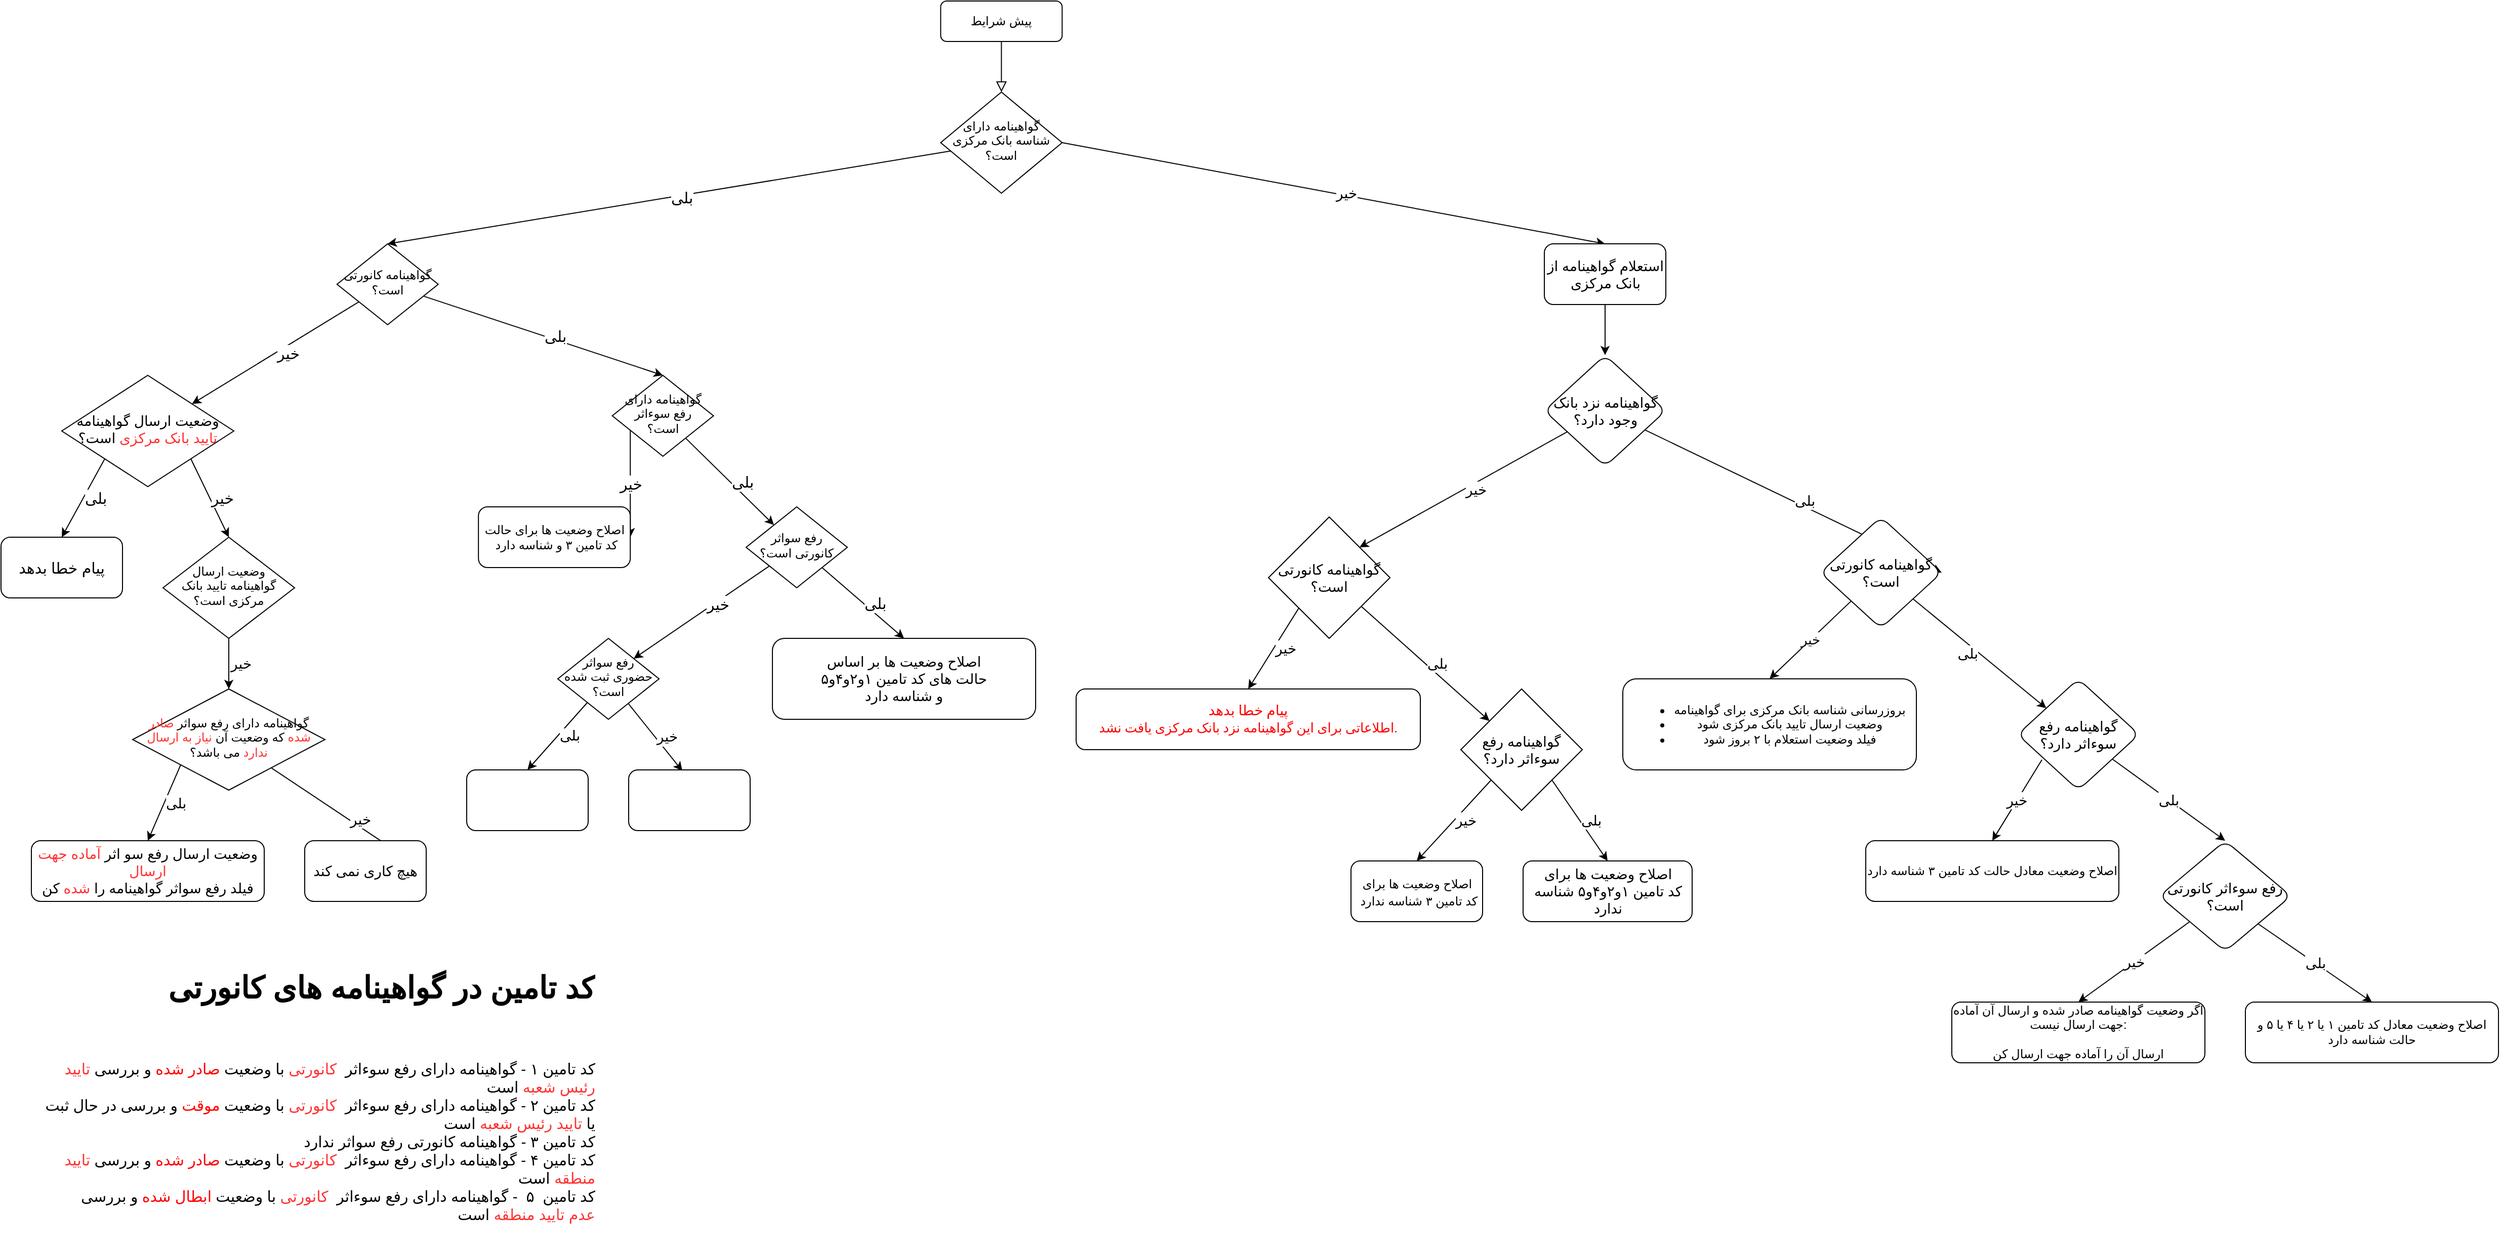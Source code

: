 <mxfile version="14.5.3" type="github">
  <diagram id="C5RBs43oDa-KdzZeNtuy" name="Page-1">
    <mxGraphModel dx="1873" dy="594" grid="1" gridSize="10" guides="1" tooltips="1" connect="1" arrows="1" fold="1" page="1" pageScale="1" pageWidth="827" pageHeight="1169" math="0" shadow="0">
      <root>
        <mxCell id="WIyWlLk6GJQsqaUBKTNV-0" />
        <mxCell id="WIyWlLk6GJQsqaUBKTNV-1" parent="WIyWlLk6GJQsqaUBKTNV-0" />
        <mxCell id="8_k_hxX0hsHRm7YYxcYZ-0" value="" style="rounded=0;html=1;jettySize=auto;orthogonalLoop=1;fontSize=11;endArrow=block;endFill=0;endSize=8;strokeWidth=1;shadow=0;labelBackgroundColor=none;edgeStyle=orthogonalEdgeStyle;noEdgeStyle=1;orthogonal=1;" parent="WIyWlLk6GJQsqaUBKTNV-1" source="8_k_hxX0hsHRm7YYxcYZ-1" target="8_k_hxX0hsHRm7YYxcYZ-4" edge="1">
          <mxGeometry relative="1" as="geometry" />
        </mxCell>
        <mxCell id="8_k_hxX0hsHRm7YYxcYZ-1" value="پیش شرایط" style="rounded=1;whiteSpace=wrap;html=1;fontSize=12;glass=0;strokeWidth=1;shadow=0;" parent="WIyWlLk6GJQsqaUBKTNV-1" vertex="1">
          <mxGeometry x="918.2" y="49.998" width="120" height="40" as="geometry" />
        </mxCell>
        <mxCell id="8_k_hxX0hsHRm7YYxcYZ-2" value="بلی" style="edgeStyle=orthogonalEdgeStyle;rounded=0;sketch=0;orthogonalLoop=1;jettySize=auto;html=1;entryX=0.5;entryY=0;entryDx=0;entryDy=0;shadow=0;fontSize=15;align=left;noEdgeStyle=1;orthogonal=1;" parent="WIyWlLk6GJQsqaUBKTNV-1" source="8_k_hxX0hsHRm7YYxcYZ-4" target="8_k_hxX0hsHRm7YYxcYZ-7" edge="1">
          <mxGeometry relative="1" as="geometry" />
        </mxCell>
        <mxCell id="8_k_hxX0hsHRm7YYxcYZ-3" value="خیر" style="edgeStyle=orthogonalEdgeStyle;rounded=0;sketch=0;orthogonalLoop=1;jettySize=auto;html=1;entryX=0.5;entryY=0;entryDx=0;entryDy=0;shadow=0;fontSize=14;align=left;noEdgeStyle=1;orthogonal=1;exitX=1;exitY=0.5;exitDx=0;exitDy=0;" parent="WIyWlLk6GJQsqaUBKTNV-1" source="8_k_hxX0hsHRm7YYxcYZ-4" target="8_k_hxX0hsHRm7YYxcYZ-30" edge="1">
          <mxGeometry relative="1" as="geometry" />
        </mxCell>
        <mxCell id="8_k_hxX0hsHRm7YYxcYZ-4" value="گواهینامه دارای شناسه بانک مرکزی است؟" style="rhombus;whiteSpace=wrap;html=1;shadow=0;fontFamily=Helvetica;fontSize=12;align=center;strokeWidth=1;spacing=6;spacingTop=-4;" parent="WIyWlLk6GJQsqaUBKTNV-1" vertex="1">
          <mxGeometry x="918.2" y="139.998" width="120" height="100" as="geometry" />
        </mxCell>
        <mxCell id="8_k_hxX0hsHRm7YYxcYZ-5" value="خیر" style="edgeStyle=orthogonalEdgeStyle;rounded=0;sketch=0;orthogonalLoop=1;jettySize=auto;html=1;shadow=0;fontSize=15;align=left;noEdgeStyle=1;orthogonal=1;" parent="WIyWlLk6GJQsqaUBKTNV-1" source="8_k_hxX0hsHRm7YYxcYZ-7" target="8_k_hxX0hsHRm7YYxcYZ-14" edge="1">
          <mxGeometry relative="1" as="geometry" />
        </mxCell>
        <mxCell id="8_k_hxX0hsHRm7YYxcYZ-6" value="بلی" style="edgeStyle=orthogonalEdgeStyle;rounded=0;sketch=0;orthogonalLoop=1;jettySize=auto;html=1;entryX=0.5;entryY=0;entryDx=0;entryDy=0;shadow=0;fontSize=15;align=left;noEdgeStyle=1;orthogonal=1;" parent="WIyWlLk6GJQsqaUBKTNV-1" source="8_k_hxX0hsHRm7YYxcYZ-7" target="8_k_hxX0hsHRm7YYxcYZ-10" edge="1">
          <mxGeometry relative="1" as="geometry" />
        </mxCell>
        <mxCell id="8_k_hxX0hsHRm7YYxcYZ-7" value="گواهینامه کانورتی است؟" style="rhombus;whiteSpace=wrap;html=1;shadow=0;fontFamily=Helvetica;fontSize=12;align=center;strokeWidth=1;spacing=6;spacingTop=-4;" parent="WIyWlLk6GJQsqaUBKTNV-1" vertex="1">
          <mxGeometry x="321.9" y="289.998" width="100" height="80" as="geometry" />
        </mxCell>
        <mxCell id="8_k_hxX0hsHRm7YYxcYZ-8" value="خیر" style="edgeStyle=orthogonalEdgeStyle;rounded=0;sketch=0;orthogonalLoop=1;jettySize=auto;html=1;shadow=0;fontSize=15;align=center;entryX=1;entryY=0.5;entryDx=0;entryDy=0;noEdgeStyle=1;orthogonal=1;" parent="WIyWlLk6GJQsqaUBKTNV-1" source="8_k_hxX0hsHRm7YYxcYZ-10" target="8_k_hxX0hsHRm7YYxcYZ-11" edge="1">
          <mxGeometry relative="1" as="geometry">
            <mxPoint x="90" y="-251.78" as="targetPoint" />
          </mxGeometry>
        </mxCell>
        <mxCell id="8_k_hxX0hsHRm7YYxcYZ-9" value="بلی" style="edgeStyle=orthogonalEdgeStyle;rounded=0;sketch=0;orthogonalLoop=1;jettySize=auto;html=1;shadow=0;fontSize=15;align=left;noEdgeStyle=1;orthogonal=1;" parent="WIyWlLk6GJQsqaUBKTNV-1" source="8_k_hxX0hsHRm7YYxcYZ-10" target="8_k_hxX0hsHRm7YYxcYZ-18" edge="1">
          <mxGeometry relative="1" as="geometry" />
        </mxCell>
        <mxCell id="8_k_hxX0hsHRm7YYxcYZ-10" value="گواهینامه دارای رفع سوءاثر است؟" style="rhombus;whiteSpace=wrap;html=1;shadow=0;fontFamily=Helvetica;fontSize=12;align=center;strokeWidth=1;spacing=6;spacingTop=-4;" parent="WIyWlLk6GJQsqaUBKTNV-1" vertex="1">
          <mxGeometry x="593.8" y="419.998" width="100" height="80" as="geometry" />
        </mxCell>
        <mxCell id="8_k_hxX0hsHRm7YYxcYZ-11" value="اصلاح وضعیت ها برای حالت&lt;br&gt;&amp;nbsp;کد تامین ۳ و شناسه دارد" style="rounded=1;whiteSpace=wrap;html=1;fontSize=12;glass=0;strokeWidth=1;shadow=0;" parent="WIyWlLk6GJQsqaUBKTNV-1" vertex="1">
          <mxGeometry x="461.6" y="549.998" width="150" height="60" as="geometry" />
        </mxCell>
        <mxCell id="8_k_hxX0hsHRm7YYxcYZ-12" value="بلی" style="edgeStyle=orthogonalEdgeStyle;rounded=0;sketch=0;orthogonalLoop=1;jettySize=auto;html=1;entryX=0.5;entryY=0;entryDx=0;entryDy=0;shadow=0;fontSize=15;align=left;noEdgeStyle=1;orthogonal=1;exitX=0;exitY=1;exitDx=0;exitDy=0;" parent="WIyWlLk6GJQsqaUBKTNV-1" source="8_k_hxX0hsHRm7YYxcYZ-14" target="8_k_hxX0hsHRm7YYxcYZ-21" edge="1">
          <mxGeometry relative="1" as="geometry" />
        </mxCell>
        <mxCell id="8_k_hxX0hsHRm7YYxcYZ-13" value="خیر" style="edgeStyle=orthogonalEdgeStyle;rounded=0;sketch=0;orthogonalLoop=1;jettySize=auto;html=1;shadow=0;fontSize=15;align=left;noEdgeStyle=1;orthogonal=1;exitX=1;exitY=1;exitDx=0;exitDy=0;entryX=0.5;entryY=0;entryDx=0;entryDy=0;" parent="WIyWlLk6GJQsqaUBKTNV-1" source="8_k_hxX0hsHRm7YYxcYZ-14" target="8_k_hxX0hsHRm7YYxcYZ-23" edge="1">
          <mxGeometry relative="1" as="geometry" />
        </mxCell>
        <mxCell id="8_k_hxX0hsHRm7YYxcYZ-14" value="وضعیت ارسال گواهینامه &lt;font color=&quot;#ff3333&quot; style=&quot;font-size: 14px;&quot;&gt;تایید بانک مرکزی&lt;/font&gt; است؟" style="rhombus;whiteSpace=wrap;html=1;shadow=0;fontFamily=Helvetica;fontSize=14;align=center;strokeWidth=1;spacing=6;spacingTop=-4;" parent="WIyWlLk6GJQsqaUBKTNV-1" vertex="1">
          <mxGeometry x="50" y="419.998" width="170" height="110" as="geometry" />
        </mxCell>
        <mxCell id="8_k_hxX0hsHRm7YYxcYZ-15" style="edgeStyle=orthogonalEdgeStyle;rounded=0;sketch=0;orthogonalLoop=1;jettySize=auto;html=1;entryX=1;entryY=0;entryDx=0;entryDy=0;shadow=0;fontSize=15;align=left;noEdgeStyle=1;orthogonal=1;" parent="WIyWlLk6GJQsqaUBKTNV-1" source="8_k_hxX0hsHRm7YYxcYZ-18" target="8_k_hxX0hsHRm7YYxcYZ-44" edge="1">
          <mxGeometry relative="1" as="geometry">
            <mxPoint x="50" y="-91.78" as="targetPoint" />
          </mxGeometry>
        </mxCell>
        <mxCell id="8_k_hxX0hsHRm7YYxcYZ-16" value="خیر" style="edgeLabel;html=1;align=center;verticalAlign=middle;resizable=0;points=[];fontSize=15;" parent="8_k_hxX0hsHRm7YYxcYZ-15" vertex="1" connectable="0">
          <mxGeometry x="-0.217" y="2" relative="1" as="geometry">
            <mxPoint as="offset" />
          </mxGeometry>
        </mxCell>
        <mxCell id="8_k_hxX0hsHRm7YYxcYZ-17" value="بلی" style="edgeStyle=orthogonalEdgeStyle;rounded=0;sketch=0;orthogonalLoop=1;jettySize=auto;html=1;shadow=0;fontSize=15;align=left;noEdgeStyle=1;orthogonal=1;exitX=1;exitY=1;exitDx=0;exitDy=0;entryX=0.5;entryY=0;entryDx=0;entryDy=0;" parent="WIyWlLk6GJQsqaUBKTNV-1" source="8_k_hxX0hsHRm7YYxcYZ-18" target="8_k_hxX0hsHRm7YYxcYZ-20" edge="1">
          <mxGeometry relative="1" as="geometry" />
        </mxCell>
        <mxCell id="8_k_hxX0hsHRm7YYxcYZ-18" value="رفع سواثر کانورتی است؟" style="rhombus;whiteSpace=wrap;html=1;shadow=0;fontFamily=Helvetica;fontSize=12;align=center;strokeWidth=1;spacing=6;spacingTop=-4;" parent="WIyWlLk6GJQsqaUBKTNV-1" vertex="1">
          <mxGeometry x="726" y="549.998" width="100" height="80" as="geometry" />
        </mxCell>
        <mxCell id="8_k_hxX0hsHRm7YYxcYZ-19" value="&lt;h1 style=&quot;text-align: right&quot;&gt;کد تامین در گواهینامه های کانورتی&lt;/h1&gt;&lt;div style=&quot;text-align: right&quot;&gt;&lt;br&gt;&lt;/div&gt;&lt;p&gt;&lt;/p&gt;&lt;div style=&quot;text-align: right&quot;&gt;کد تامین ۱ - گواهینامه دارای رفع سوءاثر&amp;nbsp; &lt;font color=&quot;#ff3333&quot;&gt;کانورتی&lt;/font&gt; با وضعیت &lt;font color=&quot;#ff0000&quot;&gt;صادر شده&lt;/font&gt; و بررسی &lt;font color=&quot;#ff3333&quot;&gt;تایید رئیس شعبه&lt;/font&gt; است&lt;br&gt;کد تامین ۲ - گواهینامه دارای رفع سوءاثر&amp;nbsp;&amp;nbsp;&lt;font color=&quot;#ff3333&quot;&gt;کانورتی&lt;/font&gt;&amp;nbsp;با وضعیت&amp;nbsp;&lt;font color=&quot;#ff0000&quot;&gt;موقت&lt;/font&gt;&amp;nbsp;و بررسی در حال ثبت یا&amp;nbsp;&lt;font color=&quot;#ff3333&quot;&gt;تایید رئیس شعبه&lt;/font&gt;&amp;nbsp;است&lt;br&gt;کد تامین ۳ - گواهینامه کانورتی رفع سواثر ندارد&lt;br&gt;کد تامین ۴ - گواهینامه دارای رفع سوءاثر&amp;nbsp;&amp;nbsp;&lt;font color=&quot;#ff3333&quot;&gt;کانورتی&lt;/font&gt;&amp;nbsp;با وضعیت&amp;nbsp;&lt;font color=&quot;#ff0000&quot;&gt;صادر شده&lt;/font&gt;&amp;nbsp;و بررسی&amp;nbsp;&lt;font color=&quot;#ff3333&quot;&gt;تایید منطقه&lt;/font&gt;&amp;nbsp;است&lt;br&gt;کد تامین&amp;nbsp; ۵&amp;nbsp; -&amp;nbsp;گواهینامه دارای رفع سوءاثر&amp;nbsp;&amp;nbsp;&lt;font color=&quot;#ff3333&quot;&gt;کانورتی&lt;/font&gt;&amp;nbsp;با وضعیت&amp;nbsp;&lt;font color=&quot;#ff0000&quot;&gt;ابطال شده&lt;/font&gt;&amp;nbsp;و بررسی &lt;font color=&quot;#ff3333&quot;&gt;عدم&amp;nbsp;&lt;/font&gt;&lt;font color=&quot;#ff3333&quot;&gt;تایید منطقه&lt;/font&gt;&amp;nbsp;است&lt;/div&gt;&lt;p&gt;&lt;/p&gt;" style="text;html=1;strokeColor=none;fillColor=none;spacing=5;spacingTop=-20;whiteSpace=wrap;overflow=hidden;rounded=0;fontSize=15;" parent="WIyWlLk6GJQsqaUBKTNV-1" vertex="1">
          <mxGeometry x="10" y="998.22" width="570" height="290" as="geometry" />
        </mxCell>
        <mxCell id="8_k_hxX0hsHRm7YYxcYZ-20" value="اصلاح وضعیت ها بر اساس &lt;br&gt;حالت های کد تامین ۱و۲و۴و۵&lt;br&gt;و شناسه دارد" style="rounded=1;whiteSpace=wrap;html=1;fontSize=14;glass=0;strokeWidth=1;shadow=0;" parent="WIyWlLk6GJQsqaUBKTNV-1" vertex="1">
          <mxGeometry x="752" y="679.998" width="260" height="80" as="geometry" />
        </mxCell>
        <mxCell id="8_k_hxX0hsHRm7YYxcYZ-21" value="پیام خطا بدهد" style="rounded=1;whiteSpace=wrap;html=1;fontSize=15;" parent="WIyWlLk6GJQsqaUBKTNV-1" vertex="1">
          <mxGeometry x="-10" y="579.998" width="120" height="60" as="geometry" />
        </mxCell>
        <mxCell id="8_k_hxX0hsHRm7YYxcYZ-22" value="خیر" style="edgeStyle=orthogonalEdgeStyle;rounded=0;sketch=0;orthogonalLoop=1;jettySize=auto;html=1;shadow=0;fontSize=14;align=left;noEdgeStyle=1;orthogonal=1;" parent="WIyWlLk6GJQsqaUBKTNV-1" source="8_k_hxX0hsHRm7YYxcYZ-23" target="8_k_hxX0hsHRm7YYxcYZ-26" edge="1">
          <mxGeometry relative="1" as="geometry" />
        </mxCell>
        <mxCell id="8_k_hxX0hsHRm7YYxcYZ-23" value="وضعیت ارسال گواهینامه تایید بانک مرکزی است؟" style="rhombus;whiteSpace=wrap;html=1;shadow=0;fontFamily=Helvetica;fontSize=12;align=center;strokeWidth=1;spacing=6;spacingTop=-4;" parent="WIyWlLk6GJQsqaUBKTNV-1" vertex="1">
          <mxGeometry x="150" y="579.998" width="130" height="100" as="geometry" />
        </mxCell>
        <mxCell id="8_k_hxX0hsHRm7YYxcYZ-24" value="بلی" style="edgeStyle=orthogonalEdgeStyle;rounded=0;sketch=0;orthogonalLoop=1;jettySize=auto;html=1;shadow=0;fontSize=14;align=left;noEdgeStyle=1;orthogonal=1;entryX=0.5;entryY=0;entryDx=0;entryDy=0;exitX=0;exitY=1;exitDx=0;exitDy=0;" parent="WIyWlLk6GJQsqaUBKTNV-1" source="8_k_hxX0hsHRm7YYxcYZ-26" target="8_k_hxX0hsHRm7YYxcYZ-27" edge="1">
          <mxGeometry relative="1" as="geometry" />
        </mxCell>
        <mxCell id="8_k_hxX0hsHRm7YYxcYZ-25" value="خیر" style="edgeStyle=orthogonalEdgeStyle;rounded=0;sketch=0;orthogonalLoop=1;jettySize=auto;html=1;shadow=0;fontSize=14;align=left;entryX=1;entryY=0.5;entryDx=0;entryDy=0;noEdgeStyle=1;orthogonal=1;" parent="WIyWlLk6GJQsqaUBKTNV-1" source="8_k_hxX0hsHRm7YYxcYZ-26" target="8_k_hxX0hsHRm7YYxcYZ-28" edge="1">
          <mxGeometry relative="1" as="geometry">
            <mxPoint x="-405" y="-281.78" as="targetPoint" />
          </mxGeometry>
        </mxCell>
        <mxCell id="8_k_hxX0hsHRm7YYxcYZ-26" value="گواهینامه دارای رفع سواثر &lt;font color=&quot;#ff3333&quot;&gt;صادر شده&lt;/font&gt; که وضعیت آن &lt;font color=&quot;#ff3333&quot;&gt;نیاز به ارسال ندارد&lt;/font&gt; می باشد؟" style="rhombus;whiteSpace=wrap;html=1;shadow=0;fontFamily=Helvetica;fontSize=12;align=center;strokeWidth=1;spacing=6;spacingTop=-4;" parent="WIyWlLk6GJQsqaUBKTNV-1" vertex="1">
          <mxGeometry x="120" y="729.998" width="190" height="100" as="geometry" />
        </mxCell>
        <mxCell id="8_k_hxX0hsHRm7YYxcYZ-27" value="وضعیت ارسال رفع سو اثر &lt;font color=&quot;#ff3333&quot;&gt;آماده جهت ارسال&lt;/font&gt;&lt;br&gt;فیلد رفع سواثر گواهینامه را &lt;font color=&quot;#ff3333&quot;&gt;شده&lt;/font&gt; کن" style="rounded=1;whiteSpace=wrap;html=1;fontSize=14;" parent="WIyWlLk6GJQsqaUBKTNV-1" vertex="1">
          <mxGeometry x="20" y="879.998" width="230" height="60" as="geometry" />
        </mxCell>
        <mxCell id="8_k_hxX0hsHRm7YYxcYZ-28" value="هیچ کاری نمی کند" style="rounded=1;whiteSpace=wrap;html=1;fontSize=14;" parent="WIyWlLk6GJQsqaUBKTNV-1" vertex="1">
          <mxGeometry x="290" y="879.998" width="120" height="60" as="geometry" />
        </mxCell>
        <mxCell id="8_k_hxX0hsHRm7YYxcYZ-29" value="" style="edgeStyle=orthogonalEdgeStyle;rounded=0;sketch=0;orthogonalLoop=1;jettySize=auto;html=1;shadow=0;fontSize=14;align=left;entryX=0.5;entryY=0;entryDx=0;entryDy=0;noEdgeStyle=1;orthogonal=1;" parent="WIyWlLk6GJQsqaUBKTNV-1" source="8_k_hxX0hsHRm7YYxcYZ-30" target="8_k_hxX0hsHRm7YYxcYZ-32" edge="1">
          <mxGeometry relative="1" as="geometry" />
        </mxCell>
        <mxCell id="8_k_hxX0hsHRm7YYxcYZ-30" value="استعلام گواهینامه از بانک مرکزی" style="rounded=1;whiteSpace=wrap;html=1;fontSize=14;" parent="WIyWlLk6GJQsqaUBKTNV-1" vertex="1">
          <mxGeometry x="1514.5" y="289.998" width="120" height="60" as="geometry" />
        </mxCell>
        <mxCell id="8_k_hxX0hsHRm7YYxcYZ-31" value="خیر" style="edgeStyle=orthogonalEdgeStyle;rounded=0;sketch=0;orthogonalLoop=1;jettySize=auto;html=1;shadow=0;fontSize=14;align=left;entryX=1;entryY=0;entryDx=0;entryDy=0;noEdgeStyle=1;orthogonal=1;" parent="WIyWlLk6GJQsqaUBKTNV-1" source="8_k_hxX0hsHRm7YYxcYZ-32" target="8_k_hxX0hsHRm7YYxcYZ-35" edge="1">
          <mxGeometry relative="1" as="geometry">
            <mxPoint x="-230" y="-811.78" as="targetPoint" />
          </mxGeometry>
        </mxCell>
        <mxCell id="8_k_hxX0hsHRm7YYxcYZ-48" value="بلی" style="edgeStyle=orthogonalEdgeStyle;rounded=0;orthogonalLoop=1;jettySize=auto;html=1;entryX=1;entryY=0.5;entryDx=0;entryDy=0;fontSize=14;align=left;noEdgeStyle=1;orthogonal=1;" parent="WIyWlLk6GJQsqaUBKTNV-1" source="8_k_hxX0hsHRm7YYxcYZ-32" target="8_k_hxX0hsHRm7YYxcYZ-47" edge="1">
          <mxGeometry relative="1" as="geometry" />
        </mxCell>
        <mxCell id="8_k_hxX0hsHRm7YYxcYZ-32" value="گواهینامه نزد بانک وجود دارد؟" style="rhombus;whiteSpace=wrap;html=1;rounded=1;fontSize=14;" parent="WIyWlLk6GJQsqaUBKTNV-1" vertex="1">
          <mxGeometry x="1514.5" y="399.998" width="120" height="110" as="geometry" />
        </mxCell>
        <mxCell id="8_k_hxX0hsHRm7YYxcYZ-33" value="خیر" style="edgeStyle=orthogonalEdgeStyle;rounded=0;sketch=0;orthogonalLoop=1;jettySize=auto;html=1;shadow=0;fontSize=14;align=left;noEdgeStyle=1;orthogonal=1;exitX=0;exitY=1;exitDx=0;exitDy=0;entryX=0.5;entryY=0;entryDx=0;entryDy=0;" parent="WIyWlLk6GJQsqaUBKTNV-1" source="8_k_hxX0hsHRm7YYxcYZ-35" target="8_k_hxX0hsHRm7YYxcYZ-36" edge="1">
          <mxGeometry relative="1" as="geometry" />
        </mxCell>
        <mxCell id="8_k_hxX0hsHRm7YYxcYZ-34" value="بلی" style="edgeStyle=orthogonalEdgeStyle;rounded=0;sketch=0;orthogonalLoop=1;jettySize=auto;html=1;shadow=0;fontSize=14;align=left;noEdgeStyle=1;orthogonal=1;" parent="WIyWlLk6GJQsqaUBKTNV-1" source="8_k_hxX0hsHRm7YYxcYZ-35" target="8_k_hxX0hsHRm7YYxcYZ-39" edge="1">
          <mxGeometry relative="1" as="geometry" />
        </mxCell>
        <mxCell id="8_k_hxX0hsHRm7YYxcYZ-35" value="گواهینامه کانورتی است؟" style="rhombus;whiteSpace=wrap;html=1;fontSize=14;" parent="WIyWlLk6GJQsqaUBKTNV-1" vertex="1">
          <mxGeometry x="1242" y="559.998" width="120" height="120" as="geometry" />
        </mxCell>
        <mxCell id="8_k_hxX0hsHRm7YYxcYZ-36" value="پیام خطا بدهد&lt;br&gt;&lt;div style=&quot;font-size: 9.8pt;&quot;&gt;&lt;span style=&quot;background-color: rgb(255 , 255 , 255)&quot;&gt;اطلاعاتی برای این گواهینامه نزد بانک مرکزی یافت نشد&lt;span style=&quot;&quot;&gt;.&lt;/span&gt;&lt;/span&gt;&lt;/div&gt;" style="rounded=1;whiteSpace=wrap;html=1;fontSize=14;fontColor=#FF0000;fontFamily=Tahoma;" parent="WIyWlLk6GJQsqaUBKTNV-1" vertex="1">
          <mxGeometry x="1052" y="729.998" width="340" height="60" as="geometry" />
        </mxCell>
        <mxCell id="8_k_hxX0hsHRm7YYxcYZ-37" value="خیر" style="edgeStyle=orthogonalEdgeStyle;rounded=0;sketch=0;orthogonalLoop=1;jettySize=auto;html=1;entryX=0.5;entryY=0;entryDx=0;entryDy=0;shadow=0;fontSize=14;align=left;noEdgeStyle=1;orthogonal=1;exitX=0;exitY=1;exitDx=0;exitDy=0;" parent="WIyWlLk6GJQsqaUBKTNV-1" source="8_k_hxX0hsHRm7YYxcYZ-39" target="8_k_hxX0hsHRm7YYxcYZ-40" edge="1">
          <mxGeometry relative="1" as="geometry" />
        </mxCell>
        <mxCell id="8_k_hxX0hsHRm7YYxcYZ-38" value="بلی" style="edgeStyle=orthogonalEdgeStyle;rounded=0;sketch=0;orthogonalLoop=1;jettySize=auto;html=1;shadow=0;fontSize=14;fontColor=#000000;align=left;noEdgeStyle=1;orthogonal=1;exitX=1;exitY=1;exitDx=0;exitDy=0;entryX=0.5;entryY=0;entryDx=0;entryDy=0;" parent="WIyWlLk6GJQsqaUBKTNV-1" source="8_k_hxX0hsHRm7YYxcYZ-39" target="8_k_hxX0hsHRm7YYxcYZ-41" edge="1">
          <mxGeometry relative="1" as="geometry" />
        </mxCell>
        <mxCell id="8_k_hxX0hsHRm7YYxcYZ-39" value="گواهینامه رفع سوءاثر دارد؟" style="rhombus;whiteSpace=wrap;html=1;fontSize=14;" parent="WIyWlLk6GJQsqaUBKTNV-1" vertex="1">
          <mxGeometry x="1432" y="729.998" width="120" height="120" as="geometry" />
        </mxCell>
        <mxCell id="8_k_hxX0hsHRm7YYxcYZ-40" value="&lt;span style=&quot;color: rgb(0 , 0 , 0) ; font-size: 12px&quot;&gt;اصلاح وضعیت ها برای&lt;br&gt;&amp;nbsp;کد تامین ۳ شناسه ندارد&lt;/span&gt;" style="rounded=1;whiteSpace=wrap;html=1;fontSize=14;fontColor=#FF0000;" parent="WIyWlLk6GJQsqaUBKTNV-1" vertex="1">
          <mxGeometry x="1323.5" y="899.998" width="130" height="60" as="geometry" />
        </mxCell>
        <mxCell id="8_k_hxX0hsHRm7YYxcYZ-41" value="اصلاح وضعیت ها برای&lt;br&gt;کد تامین ۱و۲و۴و۵ شناسه ندارد" style="rounded=1;whiteSpace=wrap;html=1;fontSize=14;fontColor=#000000;" parent="WIyWlLk6GJQsqaUBKTNV-1" vertex="1">
          <mxGeometry x="1493.5" y="899.998" width="167" height="60" as="geometry" />
        </mxCell>
        <mxCell id="8_k_hxX0hsHRm7YYxcYZ-42" value="بلی" style="edgeStyle=orthogonalEdgeStyle;rounded=0;sketch=0;orthogonalLoop=1;jettySize=auto;html=1;entryX=0.5;entryY=0;entryDx=0;entryDy=0;shadow=0;fontFamily=Tahoma;fontSize=14;fontColor=#000000;align=left;noEdgeStyle=1;orthogonal=1;" parent="WIyWlLk6GJQsqaUBKTNV-1" source="8_k_hxX0hsHRm7YYxcYZ-44" target="8_k_hxX0hsHRm7YYxcYZ-46" edge="1">
          <mxGeometry relative="1" as="geometry" />
        </mxCell>
        <mxCell id="8_k_hxX0hsHRm7YYxcYZ-43" value="خیر" style="edgeStyle=orthogonalEdgeStyle;rounded=0;sketch=0;orthogonalLoop=1;jettySize=auto;html=1;shadow=0;fontFamily=Tahoma;fontSize=14;fontColor=#000000;align=left;noEdgeStyle=1;orthogonal=1;entryX=0.442;entryY=0.017;entryDx=0;entryDy=0;entryPerimeter=0;" parent="WIyWlLk6GJQsqaUBKTNV-1" source="8_k_hxX0hsHRm7YYxcYZ-44" target="8_k_hxX0hsHRm7YYxcYZ-45" edge="1">
          <mxGeometry relative="1" as="geometry" />
        </mxCell>
        <mxCell id="8_k_hxX0hsHRm7YYxcYZ-44" value="رفع سواثر حضوری ثبت شده است؟" style="rhombus;whiteSpace=wrap;html=1;shadow=0;fontFamily=Helvetica;fontSize=12;align=center;strokeWidth=1;spacing=6;spacingTop=-4;" parent="WIyWlLk6GJQsqaUBKTNV-1" vertex="1">
          <mxGeometry x="540" y="679.998" width="100" height="80" as="geometry" />
        </mxCell>
        <mxCell id="8_k_hxX0hsHRm7YYxcYZ-45" value="" style="rounded=1;whiteSpace=wrap;html=1;fontFamily=Tahoma;fontSize=14;fontColor=#000000;" parent="WIyWlLk6GJQsqaUBKTNV-1" vertex="1">
          <mxGeometry x="610" y="809.998" width="120" height="60" as="geometry" />
        </mxCell>
        <mxCell id="8_k_hxX0hsHRm7YYxcYZ-46" value="" style="rounded=1;whiteSpace=wrap;html=1;fontFamily=Tahoma;fontSize=14;fontColor=#000000;" parent="WIyWlLk6GJQsqaUBKTNV-1" vertex="1">
          <mxGeometry x="450.0" y="809.998" width="120" height="60" as="geometry" />
        </mxCell>
        <mxCell id="8_k_hxX0hsHRm7YYxcYZ-50" value="خیر" style="edgeStyle=orthogonalEdgeStyle;rounded=0;orthogonalLoop=1;jettySize=auto;html=1;fontSize=13;noEdgeStyle=1;orthogonal=1;entryX=0.5;entryY=0;entryDx=0;entryDy=0;" parent="WIyWlLk6GJQsqaUBKTNV-1" source="8_k_hxX0hsHRm7YYxcYZ-47" target="8_k_hxX0hsHRm7YYxcYZ-49" edge="1">
          <mxGeometry relative="1" as="geometry" />
        </mxCell>
        <mxCell id="8_k_hxX0hsHRm7YYxcYZ-52" value="بلی" style="edgeStyle=orthogonalEdgeStyle;rounded=0;orthogonalLoop=1;jettySize=auto;html=1;align=right;fontSize=14;noEdgeStyle=1;orthogonal=1;" parent="WIyWlLk6GJQsqaUBKTNV-1" source="8_k_hxX0hsHRm7YYxcYZ-47" target="8_k_hxX0hsHRm7YYxcYZ-51" edge="1">
          <mxGeometry relative="1" as="geometry" />
        </mxCell>
        <mxCell id="8_k_hxX0hsHRm7YYxcYZ-47" value="گواهینامه کانورتی است؟" style="rhombus;whiteSpace=wrap;html=1;rounded=1;fontSize=14;" parent="WIyWlLk6GJQsqaUBKTNV-1" vertex="1">
          <mxGeometry x="1787" y="559.998" width="120" height="110" as="geometry" />
        </mxCell>
        <mxCell id="8_k_hxX0hsHRm7YYxcYZ-49" value="&lt;ul&gt;&lt;li&gt;بروزرسانی شناسه بانک مرکزی برای گواهینامه&lt;/li&gt;&lt;li&gt;وضعیت ارسال تایید بانک مرکزی شود&lt;/li&gt;&lt;li&gt;فیلد وضعیت استعلام با ۲ بروز شود&lt;/li&gt;&lt;/ul&gt;" style="rounded=1;whiteSpace=wrap;html=1;" parent="WIyWlLk6GJQsqaUBKTNV-1" vertex="1">
          <mxGeometry x="1592" y="719.998" width="290" height="90" as="geometry" />
        </mxCell>
        <mxCell id="8_k_hxX0hsHRm7YYxcYZ-54" value="خیر" style="edgeStyle=orthogonalEdgeStyle;rounded=0;orthogonalLoop=1;jettySize=auto;html=1;entryX=0.5;entryY=0;entryDx=0;entryDy=0;fontSize=14;noEdgeStyle=1;orthogonal=1;exitX=0.2;exitY=0.727;exitDx=0;exitDy=0;exitPerimeter=0;" parent="WIyWlLk6GJQsqaUBKTNV-1" source="8_k_hxX0hsHRm7YYxcYZ-51" target="8_k_hxX0hsHRm7YYxcYZ-53" edge="1">
          <mxGeometry relative="1" as="geometry" />
        </mxCell>
        <mxCell id="8_k_hxX0hsHRm7YYxcYZ-57" value="بلی" style="edgeStyle=orthogonalEdgeStyle;rounded=0;orthogonalLoop=1;jettySize=auto;html=1;entryX=0.5;entryY=0;entryDx=0;entryDy=0;fontSize=14;noEdgeStyle=1;orthogonal=1;" parent="WIyWlLk6GJQsqaUBKTNV-1" source="8_k_hxX0hsHRm7YYxcYZ-51" target="8_k_hxX0hsHRm7YYxcYZ-55" edge="1">
          <mxGeometry relative="1" as="geometry" />
        </mxCell>
        <mxCell id="8_k_hxX0hsHRm7YYxcYZ-51" value="گواهینامه رفع سوءاثر دارد؟" style="rhombus;whiteSpace=wrap;html=1;rounded=1;fontSize=14;" parent="WIyWlLk6GJQsqaUBKTNV-1" vertex="1">
          <mxGeometry x="1982" y="719.998" width="120" height="110" as="geometry" />
        </mxCell>
        <mxCell id="8_k_hxX0hsHRm7YYxcYZ-53" value="اصلاح وضعیت معادل حالت کد تامین ۳ شناسه دارد" style="rounded=1;whiteSpace=wrap;html=1;" parent="WIyWlLk6GJQsqaUBKTNV-1" vertex="1">
          <mxGeometry x="1832" y="879.998" width="250" height="60" as="geometry" />
        </mxCell>
        <mxCell id="8_k_hxX0hsHRm7YYxcYZ-61" value="خیر" style="edgeStyle=orthogonalEdgeStyle;rounded=0;orthogonalLoop=1;jettySize=auto;html=1;entryX=0.5;entryY=0;entryDx=0;entryDy=0;fontSize=14;noEdgeStyle=1;orthogonal=1;" parent="WIyWlLk6GJQsqaUBKTNV-1" source="8_k_hxX0hsHRm7YYxcYZ-55" target="8_k_hxX0hsHRm7YYxcYZ-58" edge="1">
          <mxGeometry relative="1" as="geometry" />
        </mxCell>
        <mxCell id="8_k_hxX0hsHRm7YYxcYZ-62" value="بلی" style="edgeStyle=orthogonalEdgeStyle;rounded=0;orthogonalLoop=1;jettySize=auto;html=1;fontSize=14;noEdgeStyle=1;orthogonal=1;exitX=1;exitY=1;exitDx=0;exitDy=0;entryX=0.5;entryY=0;entryDx=0;entryDy=0;" parent="WIyWlLk6GJQsqaUBKTNV-1" source="8_k_hxX0hsHRm7YYxcYZ-55" target="8_k_hxX0hsHRm7YYxcYZ-59" edge="1">
          <mxGeometry relative="1" as="geometry" />
        </mxCell>
        <mxCell id="8_k_hxX0hsHRm7YYxcYZ-55" value="رفع سوءاثر کانورتی است؟" style="rhombus;whiteSpace=wrap;html=1;rounded=1;fontSize=14;" parent="WIyWlLk6GJQsqaUBKTNV-1" vertex="1">
          <mxGeometry x="2122" y="879.998" width="130" height="109.5" as="geometry" />
        </mxCell>
        <mxCell id="8_k_hxX0hsHRm7YYxcYZ-58" value="اگر وضعیت گواهینامه صادر شده و ارسال آن آماده جهت ارسال نیست:&lt;br&gt;&lt;br&gt;ارسال آن را آماده جهت ارسال کن" style="rounded=1;whiteSpace=wrap;html=1;" parent="WIyWlLk6GJQsqaUBKTNV-1" vertex="1">
          <mxGeometry x="1917" y="1039.498" width="250" height="60" as="geometry" />
        </mxCell>
        <mxCell id="8_k_hxX0hsHRm7YYxcYZ-59" value="اصلاح وضعیت معادل کد تامین ۱ یا ۲ یا ۴ یا ۵ و حالت شناسه دارد" style="rounded=1;whiteSpace=wrap;html=1;" parent="WIyWlLk6GJQsqaUBKTNV-1" vertex="1">
          <mxGeometry x="2207" y="1039.498" width="250" height="60" as="geometry" />
        </mxCell>
      </root>
    </mxGraphModel>
  </diagram>
</mxfile>
